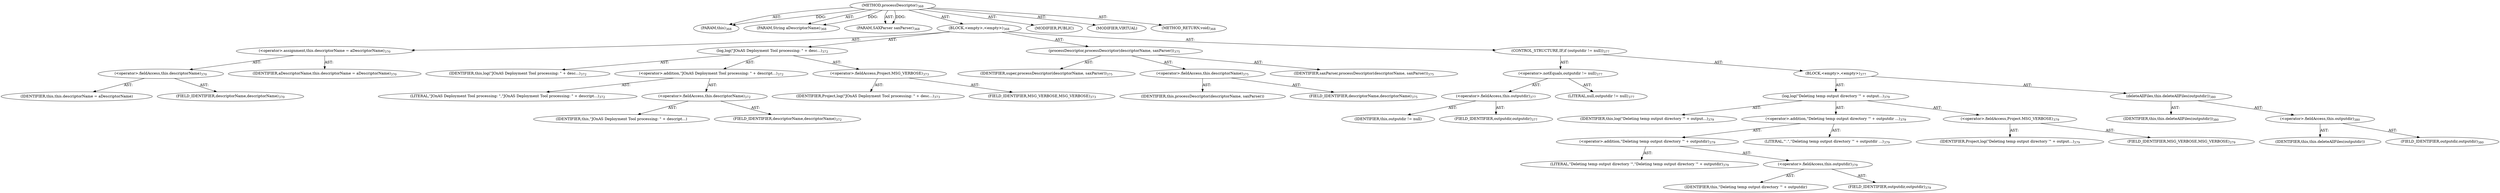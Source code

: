 digraph "processDescriptor" {  
"111669149710" [label = <(METHOD,processDescriptor)<SUB>368</SUB>> ]
"115964116992" [label = <(PARAM,this)<SUB>368</SUB>> ]
"115964117030" [label = <(PARAM,String aDescriptorName)<SUB>368</SUB>> ]
"115964117031" [label = <(PARAM,SAXParser saxParser)<SUB>368</SUB>> ]
"25769803790" [label = <(BLOCK,&lt;empty&gt;,&lt;empty&gt;)<SUB>368</SUB>> ]
"30064771100" [label = <(&lt;operator&gt;.assignment,this.descriptorName = aDescriptorName)<SUB>370</SUB>> ]
"30064771101" [label = <(&lt;operator&gt;.fieldAccess,this.descriptorName)<SUB>370</SUB>> ]
"68719476805" [label = <(IDENTIFIER,this,this.descriptorName = aDescriptorName)> ]
"55834574862" [label = <(FIELD_IDENTIFIER,descriptorName,descriptorName)<SUB>370</SUB>> ]
"68719476806" [label = <(IDENTIFIER,aDescriptorName,this.descriptorName = aDescriptorName)<SUB>370</SUB>> ]
"30064771102" [label = <(log,log(&quot;JOnAS Deployment Tool processing: &quot; + desc...)<SUB>372</SUB>> ]
"68719476736" [label = <(IDENTIFIER,this,log(&quot;JOnAS Deployment Tool processing: &quot; + desc...)<SUB>372</SUB>> ]
"30064771103" [label = <(&lt;operator&gt;.addition,&quot;JOnAS Deployment Tool processing: &quot; + descript...)<SUB>372</SUB>> ]
"90194313216" [label = <(LITERAL,&quot;JOnAS Deployment Tool processing: &quot;,&quot;JOnAS Deployment Tool processing: &quot; + descript...)<SUB>372</SUB>> ]
"30064771104" [label = <(&lt;operator&gt;.fieldAccess,this.descriptorName)<SUB>372</SUB>> ]
"68719476807" [label = <(IDENTIFIER,this,&quot;JOnAS Deployment Tool processing: &quot; + descript...)> ]
"55834574863" [label = <(FIELD_IDENTIFIER,descriptorName,descriptorName)<SUB>372</SUB>> ]
"30064771105" [label = <(&lt;operator&gt;.fieldAccess,Project.MSG_VERBOSE)<SUB>373</SUB>> ]
"68719476808" [label = <(IDENTIFIER,Project,log(&quot;JOnAS Deployment Tool processing: &quot; + desc...)<SUB>373</SUB>> ]
"55834574864" [label = <(FIELD_IDENTIFIER,MSG_VERBOSE,MSG_VERBOSE)<SUB>373</SUB>> ]
"30064771106" [label = <(processDescriptor,processDescriptor(descriptorName, saxParser))<SUB>375</SUB>> ]
"68719476809" [label = <(IDENTIFIER,super,processDescriptor(descriptorName, saxParser))<SUB>375</SUB>> ]
"30064771107" [label = <(&lt;operator&gt;.fieldAccess,this.descriptorName)<SUB>375</SUB>> ]
"68719476810" [label = <(IDENTIFIER,this,processDescriptor(descriptorName, saxParser))> ]
"55834574865" [label = <(FIELD_IDENTIFIER,descriptorName,descriptorName)<SUB>375</SUB>> ]
"68719476811" [label = <(IDENTIFIER,saxParser,processDescriptor(descriptorName, saxParser))<SUB>375</SUB>> ]
"47244640256" [label = <(CONTROL_STRUCTURE,IF,if (outputdir != null))<SUB>377</SUB>> ]
"30064771108" [label = <(&lt;operator&gt;.notEquals,outputdir != null)<SUB>377</SUB>> ]
"30064771109" [label = <(&lt;operator&gt;.fieldAccess,this.outputdir)<SUB>377</SUB>> ]
"68719476812" [label = <(IDENTIFIER,this,outputdir != null)> ]
"55834574866" [label = <(FIELD_IDENTIFIER,outputdir,outputdir)<SUB>377</SUB>> ]
"90194313217" [label = <(LITERAL,null,outputdir != null)<SUB>377</SUB>> ]
"25769803791" [label = <(BLOCK,&lt;empty&gt;,&lt;empty&gt;)<SUB>377</SUB>> ]
"30064771110" [label = <(log,log(&quot;Deleting temp output directory '&quot; + output...)<SUB>379</SUB>> ]
"68719476737" [label = <(IDENTIFIER,this,log(&quot;Deleting temp output directory '&quot; + output...)<SUB>379</SUB>> ]
"30064771111" [label = <(&lt;operator&gt;.addition,&quot;Deleting temp output directory '&quot; + outputdir ...)<SUB>379</SUB>> ]
"30064771112" [label = <(&lt;operator&gt;.addition,&quot;Deleting temp output directory '&quot; + outputdir)<SUB>379</SUB>> ]
"90194313218" [label = <(LITERAL,&quot;Deleting temp output directory '&quot;,&quot;Deleting temp output directory '&quot; + outputdir)<SUB>379</SUB>> ]
"30064771113" [label = <(&lt;operator&gt;.fieldAccess,this.outputdir)<SUB>379</SUB>> ]
"68719476813" [label = <(IDENTIFIER,this,&quot;Deleting temp output directory '&quot; + outputdir)> ]
"55834574867" [label = <(FIELD_IDENTIFIER,outputdir,outputdir)<SUB>379</SUB>> ]
"90194313219" [label = <(LITERAL,&quot;'.&quot;,&quot;Deleting temp output directory '&quot; + outputdir ...)<SUB>379</SUB>> ]
"30064771114" [label = <(&lt;operator&gt;.fieldAccess,Project.MSG_VERBOSE)<SUB>379</SUB>> ]
"68719476814" [label = <(IDENTIFIER,Project,log(&quot;Deleting temp output directory '&quot; + output...)<SUB>379</SUB>> ]
"55834574868" [label = <(FIELD_IDENTIFIER,MSG_VERBOSE,MSG_VERBOSE)<SUB>379</SUB>> ]
"30064771115" [label = <(deleteAllFiles,this.deleteAllFiles(outputdir))<SUB>380</SUB>> ]
"68719476738" [label = <(IDENTIFIER,this,this.deleteAllFiles(outputdir))<SUB>380</SUB>> ]
"30064771116" [label = <(&lt;operator&gt;.fieldAccess,this.outputdir)<SUB>380</SUB>> ]
"68719476815" [label = <(IDENTIFIER,this,this.deleteAllFiles(outputdir))> ]
"55834574869" [label = <(FIELD_IDENTIFIER,outputdir,outputdir)<SUB>380</SUB>> ]
"133143986251" [label = <(MODIFIER,PUBLIC)> ]
"133143986252" [label = <(MODIFIER,VIRTUAL)> ]
"128849018894" [label = <(METHOD_RETURN,void)<SUB>368</SUB>> ]
  "111669149710" -> "115964116992"  [ label = "AST: "] 
  "111669149710" -> "115964117030"  [ label = "AST: "] 
  "111669149710" -> "115964117031"  [ label = "AST: "] 
  "111669149710" -> "25769803790"  [ label = "AST: "] 
  "111669149710" -> "133143986251"  [ label = "AST: "] 
  "111669149710" -> "133143986252"  [ label = "AST: "] 
  "111669149710" -> "128849018894"  [ label = "AST: "] 
  "25769803790" -> "30064771100"  [ label = "AST: "] 
  "25769803790" -> "30064771102"  [ label = "AST: "] 
  "25769803790" -> "30064771106"  [ label = "AST: "] 
  "25769803790" -> "47244640256"  [ label = "AST: "] 
  "30064771100" -> "30064771101"  [ label = "AST: "] 
  "30064771100" -> "68719476806"  [ label = "AST: "] 
  "30064771101" -> "68719476805"  [ label = "AST: "] 
  "30064771101" -> "55834574862"  [ label = "AST: "] 
  "30064771102" -> "68719476736"  [ label = "AST: "] 
  "30064771102" -> "30064771103"  [ label = "AST: "] 
  "30064771102" -> "30064771105"  [ label = "AST: "] 
  "30064771103" -> "90194313216"  [ label = "AST: "] 
  "30064771103" -> "30064771104"  [ label = "AST: "] 
  "30064771104" -> "68719476807"  [ label = "AST: "] 
  "30064771104" -> "55834574863"  [ label = "AST: "] 
  "30064771105" -> "68719476808"  [ label = "AST: "] 
  "30064771105" -> "55834574864"  [ label = "AST: "] 
  "30064771106" -> "68719476809"  [ label = "AST: "] 
  "30064771106" -> "30064771107"  [ label = "AST: "] 
  "30064771106" -> "68719476811"  [ label = "AST: "] 
  "30064771107" -> "68719476810"  [ label = "AST: "] 
  "30064771107" -> "55834574865"  [ label = "AST: "] 
  "47244640256" -> "30064771108"  [ label = "AST: "] 
  "47244640256" -> "25769803791"  [ label = "AST: "] 
  "30064771108" -> "30064771109"  [ label = "AST: "] 
  "30064771108" -> "90194313217"  [ label = "AST: "] 
  "30064771109" -> "68719476812"  [ label = "AST: "] 
  "30064771109" -> "55834574866"  [ label = "AST: "] 
  "25769803791" -> "30064771110"  [ label = "AST: "] 
  "25769803791" -> "30064771115"  [ label = "AST: "] 
  "30064771110" -> "68719476737"  [ label = "AST: "] 
  "30064771110" -> "30064771111"  [ label = "AST: "] 
  "30064771110" -> "30064771114"  [ label = "AST: "] 
  "30064771111" -> "30064771112"  [ label = "AST: "] 
  "30064771111" -> "90194313219"  [ label = "AST: "] 
  "30064771112" -> "90194313218"  [ label = "AST: "] 
  "30064771112" -> "30064771113"  [ label = "AST: "] 
  "30064771113" -> "68719476813"  [ label = "AST: "] 
  "30064771113" -> "55834574867"  [ label = "AST: "] 
  "30064771114" -> "68719476814"  [ label = "AST: "] 
  "30064771114" -> "55834574868"  [ label = "AST: "] 
  "30064771115" -> "68719476738"  [ label = "AST: "] 
  "30064771115" -> "30064771116"  [ label = "AST: "] 
  "30064771116" -> "68719476815"  [ label = "AST: "] 
  "30064771116" -> "55834574869"  [ label = "AST: "] 
  "111669149710" -> "115964116992"  [ label = "DDG: "] 
  "111669149710" -> "115964117030"  [ label = "DDG: "] 
  "111669149710" -> "115964117031"  [ label = "DDG: "] 
}
